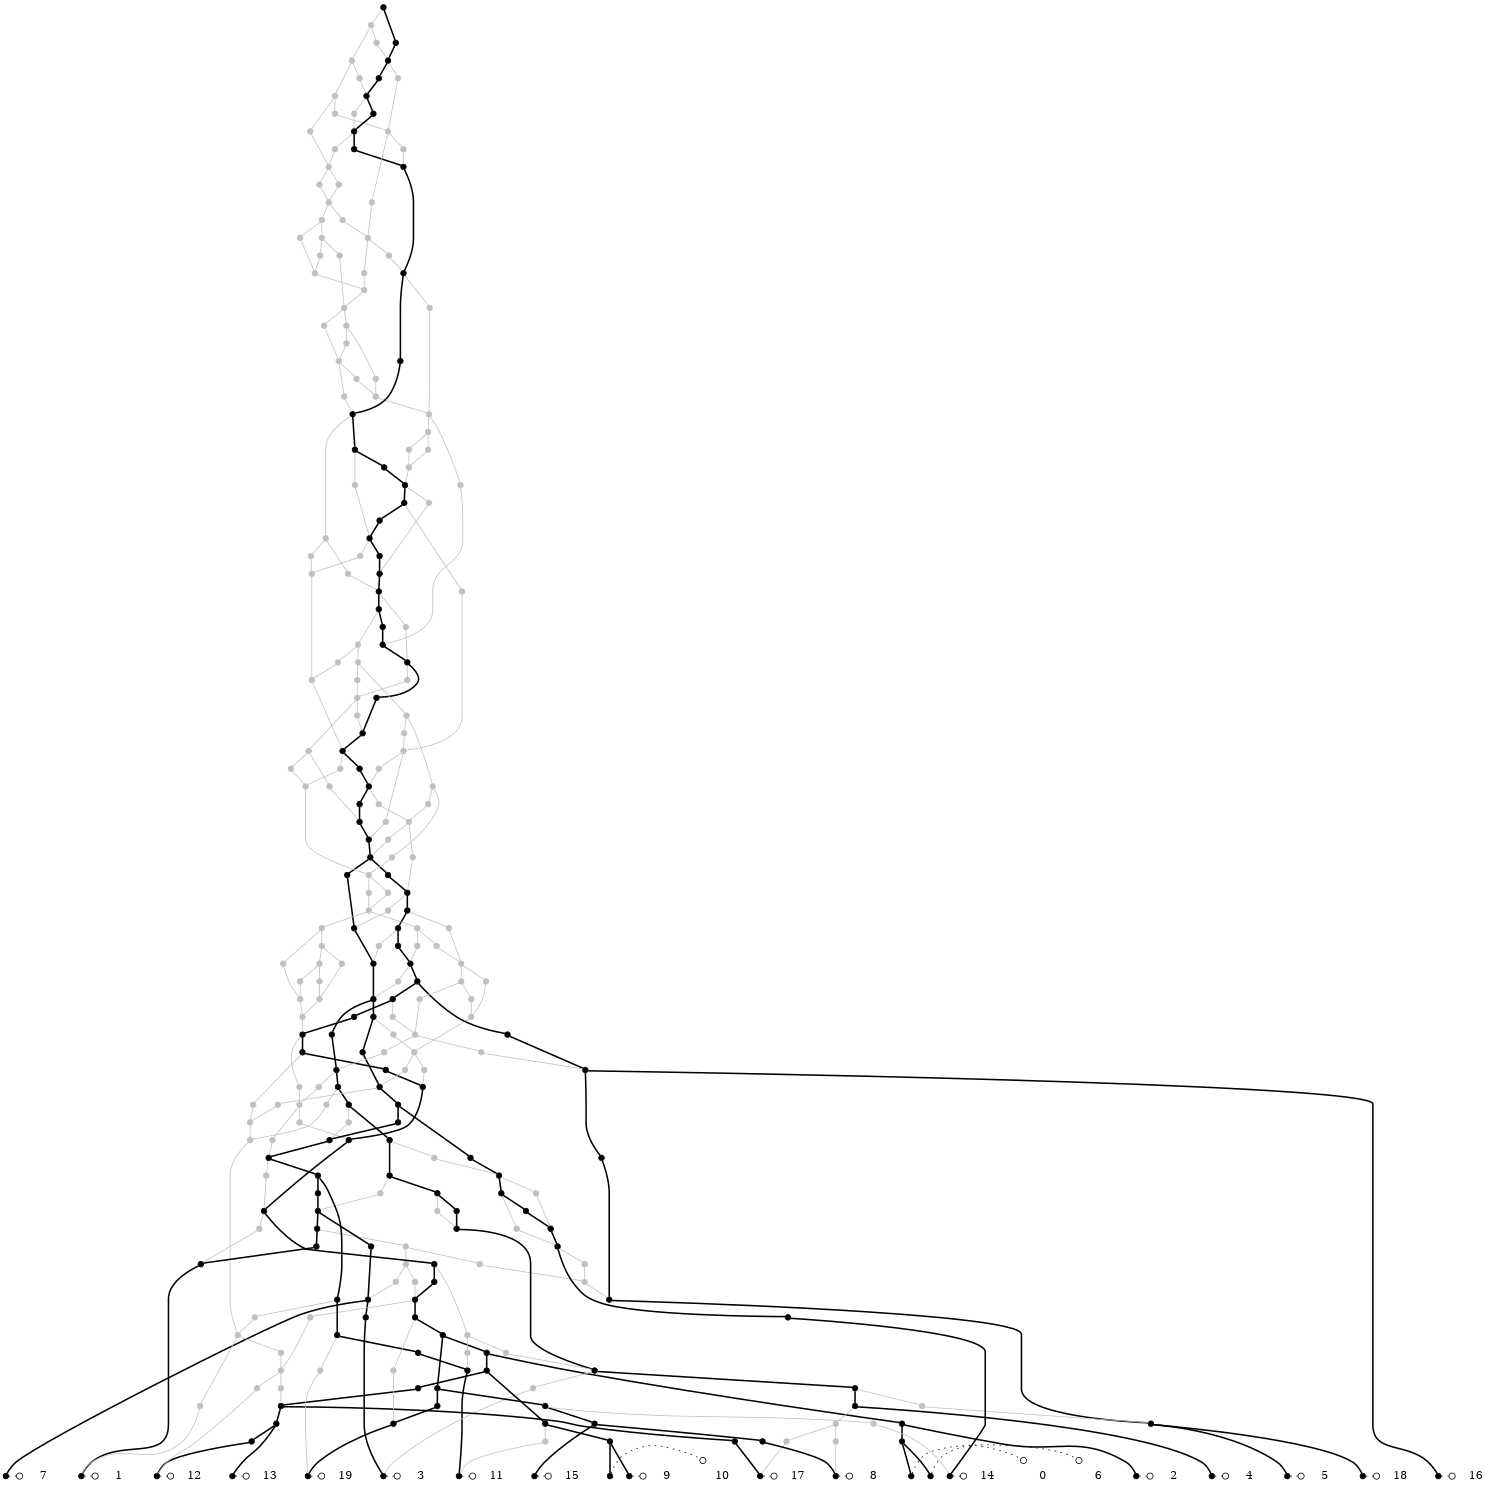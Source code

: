 digraph G {fontsize=5;ranksep=0.02;ratio=fill;size="10,10";
edge[arrowhead=none];
{rank=same;1[shape=point] 2[shape=point] 3[shape=point] 4[shape=point] 5[shape=point] 6[shape=point] 7[shape=point] 8[shape=point] 9[shape=point] 10[shape=point] 11[shape=point] 12[shape=point] 13[shape=point] 14[shape=point] 15[shape=point] 16[shape=point] 17[shape=point] 18[shape=point] 19[shape=point] 20[shape=point] }
1[shape=point,width=0.10,height=0.10]
1->298[style=dotted,arrowhead=odot,arrowsize=1];
298[shape=plaintext,label="0"];
{rank=same; 1;298}
2[shape=point,width=0.10,height=0.10]
2->299[style=dotted,arrowhead=odot,arrowsize=1];
299[shape=plaintext,label="1"];
{rank=same; 2;299}
3[shape=point,width=0.10,height=0.10]
3->300[style=dotted,arrowhead=odot,arrowsize=1];
300[shape=plaintext,label="2"];
{rank=same; 3;300}
4[shape=point,width=0.10,height=0.10]
4->301[style=dotted,arrowhead=odot,arrowsize=1];
301[shape=plaintext,label="3"];
{rank=same; 4;301}
5[shape=point,width=0.10,height=0.10]
5->302[style=dotted,arrowhead=odot,arrowsize=1];
302[shape=plaintext,label="4"];
{rank=same; 5;302}
6[shape=point,width=0.10,height=0.10]
6->303[style=dotted,arrowhead=odot,arrowsize=1];
303[shape=plaintext,label="5"];
{rank=same; 6;303}
7[shape=point,width=0.10,height=0.10]
7->304[style=dotted,arrowhead=odot,arrowsize=1];
304[shape=plaintext,label="6"];
{rank=same; 7;304}
8[shape=point,width=0.10,height=0.10]
8->305[style=dotted,arrowhead=odot,arrowsize=1];
305[shape=plaintext,label="7"];
{rank=same; 8;305}
9[shape=point,width=0.10,height=0.10]
9->306[style=dotted,arrowhead=odot,arrowsize=1];
306[shape=plaintext,label="8"];
{rank=same; 9;306}
10[shape=point,width=0.10,height=0.10]
10->307[style=dotted,arrowhead=odot,arrowsize=1];
307[shape=plaintext,label="9"];
{rank=same; 10;307}
11[shape=point,width=0.10,height=0.10]
11->308[style=dotted,arrowhead=odot,arrowsize=1];
308[shape=plaintext,label="10"];
{rank=same; 11;308}
12[shape=point,width=0.10,height=0.10]
12->309[style=dotted,arrowhead=odot,arrowsize=1];
309[shape=plaintext,label="11"];
{rank=same; 12;309}
13[shape=point,width=0.10,height=0.10]
13->310[style=dotted,arrowhead=odot,arrowsize=1];
310[shape=plaintext,label="12"];
{rank=same; 13;310}
14[shape=point,width=0.10,height=0.10]
14->311[style=dotted,arrowhead=odot,arrowsize=1];
311[shape=plaintext,label="13"];
{rank=same; 14;311}
15[shape=point,width=0.10,height=0.10]
15->312[style=dotted,arrowhead=odot,arrowsize=1];
312[shape=plaintext,label="14"];
{rank=same; 15;312}
16[shape=point,width=0.10,height=0.10]
16->313[style=dotted,arrowhead=odot,arrowsize=1];
313[shape=plaintext,label="15"];
{rank=same; 16;313}
17[shape=point,width=0.10,height=0.10]
17->314[style=dotted,arrowhead=odot,arrowsize=1];
314[shape=plaintext,label="16"];
{rank=same; 17;314}
18[shape=point,width=0.10,height=0.10]
18->315[style=dotted,arrowhead=odot,arrowsize=1];
315[shape=plaintext,label="17"];
{rank=same; 18;315}
19[shape=point,width=0.10,height=0.10]
19->316[style=dotted,arrowhead=odot,arrowsize=1];
316[shape=plaintext,label="18"];
{rank=same; 19;316}
20[shape=point,width=0.10,height=0.10]
20->317[style=dotted,arrowhead=odot,arrowsize=1];
317[shape=plaintext,label="19"];
{rank=same; 20;317}
21[shape=point,width=0.10,height=0.10]
22[shape=point,width=0.10,height=0.10]
23[shape=point,width=0.10,height=0.10,color=gray]
24[shape=point,width=0.10,height=0.10]
25[shape=point,width=0.10,height=0.10,color=gray]
26[shape=point,width=0.10,height=0.10]
27[shape=point,width=0.10,height=0.10,color=gray]
28[shape=point,width=0.10,height=0.10]
29[shape=point,width=0.10,height=0.10,color=gray]
30[shape=point,width=0.10,height=0.10]
31[shape=point,width=0.10,height=0.10,color=gray]
32[shape=point,width=0.10,height=0.10]
33[shape=point,width=0.10,height=0.10,color=gray]
34[shape=point,width=0.10,height=0.10]
35[shape=point,width=0.10,height=0.10]
36[shape=point,width=0.10,height=0.10]
37[shape=point,width=0.10,height=0.10]
38[shape=point,width=0.10,height=0.10]
39[shape=point,width=0.10,height=0.10]
40[shape=point,width=0.10,height=0.10,color=gray]
41[shape=point,width=0.10,height=0.10]
42[shape=point,width=0.10,height=0.10]
43[shape=point,width=0.10,height=0.10,color=gray]
44[shape=point,width=0.10,height=0.10]
45[shape=point,width=0.10,height=0.10,color=gray]
46[shape=point,width=0.10,height=0.10]
47[shape=point,width=0.10,height=0.10,color=gray]
48[shape=point,width=0.10,height=0.10]
49[shape=point,width=0.10,height=0.10,color=gray]
50[shape=point,width=0.10,height=0.10]
51[shape=point,width=0.10,height=0.10]
52[shape=point,width=0.10,height=0.10]
53[shape=point,width=0.10,height=0.10]
54[shape=point,width=0.10,height=0.10]
55[shape=point,width=0.10,height=0.10]
56[shape=point,width=0.10,height=0.10,color=gray]
57[shape=point,width=0.10,height=0.10]
58[shape=point,width=0.10,height=0.10]
59[shape=point,width=0.10,height=0.10]
60[shape=point,width=0.10,height=0.10,color=gray]
61[shape=point,width=0.10,height=0.10]
62[shape=point,width=0.10,height=0.10]
63[shape=point,width=0.10,height=0.10,color=gray]
64[shape=point,width=0.10,height=0.10,color=gray]
65[shape=point,width=0.10,height=0.10]
66[shape=point,width=0.10,height=0.10]
67[shape=point,width=0.10,height=0.10,color=gray]
68[shape=point,width=0.10,height=0.10]
69[shape=point,width=0.10,height=0.10,color=gray]
70[shape=point,width=0.10,height=0.10]
71[shape=point,width=0.10,height=0.10]
72[shape=point,width=0.10,height=0.10,color=gray]
73[shape=point,width=0.10,height=0.10]
74[shape=point,width=0.10,height=0.10]
75[shape=point,width=0.10,height=0.10,color=gray]
76[shape=point,width=0.10,height=0.10,color=gray]
77[shape=point,width=0.10,height=0.10,color=gray]
78[shape=point,width=0.10,height=0.10,color=gray]
79[shape=point,width=0.10,height=0.10,color=gray]
80[shape=point,width=0.10,height=0.10,color=gray]
81[shape=point,width=0.10,height=0.10,color=gray]
82[shape=point,width=0.10,height=0.10]
83[shape=point,width=0.10,height=0.10]
84[shape=point,width=0.10,height=0.10]
85[shape=point,width=0.10,height=0.10,color=gray]
86[shape=point,width=0.10,height=0.10]
87[shape=point,width=0.10,height=0.10,color=gray]
88[shape=point,width=0.10,height=0.10]
89[shape=point,width=0.10,height=0.10,color=gray]
90[shape=point,width=0.10,height=0.10]
91[shape=point,width=0.10,height=0.10]
92[shape=point,width=0.10,height=0.10,color=gray]
93[shape=point,width=0.10,height=0.10,color=gray]
94[shape=point,width=0.10,height=0.10]
95[shape=point,width=0.10,height=0.10]
96[shape=point,width=0.10,height=0.10,color=gray]
97[shape=point,width=0.10,height=0.10]
98[shape=point,width=0.10,height=0.10,color=gray]
99[shape=point,width=0.10,height=0.10,color=gray]
100[shape=point,width=0.10,height=0.10]
101[shape=point,width=0.10,height=0.10,color=gray]
102[shape=point,width=0.10,height=0.10]
103[shape=point,width=0.10,height=0.10,color=gray]
104[shape=point,width=0.10,height=0.10]
105[shape=point,width=0.10,height=0.10]
106[shape=point,width=0.10,height=0.10]
107[shape=point,width=0.10,height=0.10]
108[shape=point,width=0.10,height=0.10]
109[shape=point,width=0.10,height=0.10,color=gray]
110[shape=point,width=0.10,height=0.10,color=gray]
111[shape=point,width=0.10,height=0.10,color=gray]
112[shape=point,width=0.10,height=0.10]
113[shape=point,width=0.10,height=0.10]
114[shape=point,width=0.10,height=0.10,color=gray]
115[shape=point,width=0.10,height=0.10]
116[shape=point,width=0.10,height=0.10]
117[shape=point,width=0.10,height=0.10,color=gray]
118[shape=point,width=0.10,height=0.10]
119[shape=point,width=0.10,height=0.10,color=gray]
120[shape=point,width=0.10,height=0.10]
121[shape=point,width=0.10,height=0.10]
122[shape=point,width=0.10,height=0.10,color=gray]
123[shape=point,width=0.10,height=0.10]
124[shape=point,width=0.10,height=0.10]
125[shape=point,width=0.10,height=0.10]
126[shape=point,width=0.10,height=0.10]
127[shape=point,width=0.10,height=0.10,color=gray]
128[shape=point,width=0.10,height=0.10]
129[shape=point,width=0.10,height=0.10,color=gray]
130[shape=point,width=0.10,height=0.10]
131[shape=point,width=0.10,height=0.10]
132[shape=point,width=0.10,height=0.10,color=gray]
133[shape=point,width=0.10,height=0.10]
134[shape=point,width=0.10,height=0.10,color=gray]
135[shape=point,width=0.10,height=0.10,color=gray]
136[shape=point,width=0.10,height=0.10,color=gray]
137[shape=point,width=0.10,height=0.10]
138[shape=point,width=0.10,height=0.10]
139[shape=point,width=0.10,height=0.10,color=gray]
140[shape=point,width=0.10,height=0.10]
141[shape=point,width=0.10,height=0.10]
142[shape=point,width=0.10,height=0.10,color=gray]
143[shape=point,width=0.10,height=0.10,color=gray]
144[shape=point,width=0.10,height=0.10,color=gray]
145[shape=point,width=0.10,height=0.10,color=gray]
146[shape=point,width=0.10,height=0.10,color=gray]
147[shape=point,width=0.10,height=0.10,color=gray]
148[shape=point,width=0.10,height=0.10,color=gray]
149[shape=point,width=0.10,height=0.10]
150[shape=point,width=0.10,height=0.10,color=gray]
151[shape=point,width=0.10,height=0.10,color=gray]
152[shape=point,width=0.10,height=0.10]
153[shape=point,width=0.10,height=0.10]
154[shape=point,width=0.10,height=0.10]
155[shape=point,width=0.10,height=0.10,color=gray]
156[shape=point,width=0.10,height=0.10,color=gray]
157[shape=point,width=0.10,height=0.10,color=gray]
158[shape=point,width=0.10,height=0.10,color=gray]
159[shape=point,width=0.10,height=0.10]
160[shape=point,width=0.10,height=0.10,color=gray]
161[shape=point,width=0.10,height=0.10,color=gray]
162[shape=point,width=0.10,height=0.10,color=gray]
163[shape=point,width=0.10,height=0.10]
164[shape=point,width=0.10,height=0.10]
165[shape=point,width=0.10,height=0.10,color=gray]
166[shape=point,width=0.10,height=0.10,color=gray]
167[shape=point,width=0.10,height=0.10,color=gray]
168[shape=point,width=0.10,height=0.10,color=gray]
169[shape=point,width=0.10,height=0.10]
170[shape=point,width=0.10,height=0.10,color=gray]
171[shape=point,width=0.10,height=0.10,color=gray]
172[shape=point,width=0.10,height=0.10,color=gray]
173[shape=point,width=0.10,height=0.10,color=gray]
174[shape=point,width=0.10,height=0.10,color=gray]
175[shape=point,width=0.10,height=0.10,color=gray]
176[shape=point,width=0.10,height=0.10]
177[shape=point,width=0.10,height=0.10]
178[shape=point,width=0.10,height=0.10]
179[shape=point,width=0.10,height=0.10,color=gray]
180[shape=point,width=0.10,height=0.10]
181[shape=point,width=0.10,height=0.10,color=gray]
182[shape=point,width=0.10,height=0.10,color=gray]
183[shape=point,width=0.10,height=0.10,color=gray]
184[shape=point,width=0.10,height=0.10,color=gray]
185[shape=point,width=0.10,height=0.10]
186[shape=point,width=0.10,height=0.10,color=gray]
187[shape=point,width=0.10,height=0.10]
188[shape=point,width=0.10,height=0.10]
189[shape=point,width=0.10,height=0.10,color=gray]
190[shape=point,width=0.10,height=0.10,color=gray]
191[shape=point,width=0.10,height=0.10,color=gray]
192[shape=point,width=0.10,height=0.10,color=gray]
193[shape=point,width=0.10,height=0.10]
194[shape=point,width=0.10,height=0.10,color=gray]
195[shape=point,width=0.10,height=0.10,color=gray]
196[shape=point,width=0.10,height=0.10,color=gray]
197[shape=point,width=0.10,height=0.10]
198[shape=point,width=0.10,height=0.10,color=gray]
199[shape=point,width=0.10,height=0.10,color=gray]
200[shape=point,width=0.10,height=0.10]
201[shape=point,width=0.10,height=0.10]
202[shape=point,width=0.10,height=0.10,color=gray]
203[shape=point,width=0.10,height=0.10,color=gray]
204[shape=point,width=0.10,height=0.10,color=gray]
205[shape=point,width=0.10,height=0.10]
206[shape=point,width=0.10,height=0.10,color=gray]
207[shape=point,width=0.10,height=0.10,color=gray]
208[shape=point,width=0.10,height=0.10]
209[shape=point,width=0.10,height=0.10,color=gray]
210[shape=point,width=0.10,height=0.10]
211[shape=point,width=0.10,height=0.10,color=gray]
212[shape=point,width=0.10,height=0.10,color=gray]
213[shape=point,width=0.10,height=0.10,color=gray]
214[shape=point,width=0.10,height=0.10,color=gray]
215[shape=point,width=0.10,height=0.10]
216[shape=point,width=0.10,height=0.10,color=gray]
217[shape=point,width=0.10,height=0.10,color=gray]
218[shape=point,width=0.10,height=0.10,color=gray]
219[shape=point,width=0.10,height=0.10]
220[shape=point,width=0.10,height=0.10,color=gray]
221[shape=point,width=0.10,height=0.10,color=gray]
222[shape=point,width=0.10,height=0.10,color=gray]
223[shape=point,width=0.10,height=0.10]
224[shape=point,width=0.10,height=0.10,color=gray]
225[shape=point,width=0.10,height=0.10,color=gray]
226[shape=point,width=0.10,height=0.10,color=gray]
227[shape=point,width=0.10,height=0.10]
228[shape=point,width=0.10,height=0.10]
229[shape=point,width=0.10,height=0.10]
230[shape=point,width=0.10,height=0.10,color=gray]
231[shape=point,width=0.10,height=0.10,color=gray]
232[shape=point,width=0.10,height=0.10,color=gray]
233[shape=point,width=0.10,height=0.10]
234[shape=point,width=0.10,height=0.10,color=gray]
235[shape=point,width=0.10,height=0.10]
236[shape=point,width=0.10,height=0.10]
237[shape=point,width=0.10,height=0.10,color=gray]
238[shape=point,width=0.10,height=0.10]
239[shape=point,width=0.10,height=0.10]
240[shape=point,width=0.10,height=0.10,color=gray]
241[shape=point,width=0.10,height=0.10]
242[shape=point,width=0.10,height=0.10,color=gray]
243[shape=point,width=0.10,height=0.10,color=gray]
244[shape=point,width=0.10,height=0.10,color=gray]
245[shape=point,width=0.10,height=0.10,color=gray]
246[shape=point,width=0.10,height=0.10,color=gray]
247[shape=point,width=0.10,height=0.10]
248[shape=point,width=0.10,height=0.10]
249[shape=point,width=0.10,height=0.10,color=gray]
250[shape=point,width=0.10,height=0.10,color=gray]
251[shape=point,width=0.10,height=0.10,color=gray]
252[shape=point,width=0.10,height=0.10,color=gray]
253[shape=point,width=0.10,height=0.10]
254[shape=point,width=0.10,height=0.10,color=gray]
255[shape=point,width=0.10,height=0.10]
256[shape=point,width=0.10,height=0.10,color=gray]
257[shape=point,width=0.10,height=0.10,color=gray]
258[shape=point,width=0.10,height=0.10,color=gray]
259[shape=point,width=0.10,height=0.10,color=gray]
260[shape=point,width=0.10,height=0.10,color=gray]
261[shape=point,width=0.10,height=0.10,color=gray]
262[shape=point,width=0.10,height=0.10,color=gray]
263[shape=point,width=0.10,height=0.10,color=gray]
264[shape=point,width=0.10,height=0.10,color=gray]
265[shape=point,width=0.10,height=0.10,color=gray]
266[shape=point,width=0.10,height=0.10,color=gray]
267[shape=point,width=0.10,height=0.10]
268[shape=point,width=0.10,height=0.10,color=gray]
269[shape=point,width=0.10,height=0.10,color=gray]
270[shape=point,width=0.10,height=0.10,color=gray]
271[shape=point,width=0.10,height=0.10,color=gray]
272[shape=point,width=0.10,height=0.10,color=gray]
273[shape=point,width=0.10,height=0.10,color=gray]
274[shape=point,width=0.10,height=0.10,color=gray]
275[shape=point,width=0.10,height=0.10,color=gray]
276[shape=point,width=0.10,height=0.10,color=gray]
277[shape=point,width=0.10,height=0.10,color=gray]
278[shape=point,width=0.10,height=0.10]
279[shape=point,width=0.10,height=0.10,color=gray]
280[shape=point,width=0.10,height=0.10,color=gray]
281[shape=point,width=0.10,height=0.10,color=gray]
282[shape=point,width=0.10,height=0.10,color=gray]
283[shape=point,width=0.10,height=0.10,color=gray]
284[shape=point,width=0.10,height=0.10,color=gray]
285[shape=point,width=0.10,height=0.10,color=gray]
286[shape=point,width=0.10,height=0.10]
287[shape=point,width=0.10,height=0.10]
288[shape=point,width=0.10,height=0.10,color=gray]
289[shape=point,width=0.10,height=0.10]
290[shape=point,width=0.10,height=0.10]
291[shape=point,width=0.10,height=0.10,color=gray]
292[shape=point,width=0.10,height=0.10]
293[shape=point,width=0.10,height=0.10,color=gray]
294[shape=point,width=0.10,height=0.10]
295[shape=point,width=0.10,height=0.10,color=gray]
296[shape=point,width=0.10,height=0.10,color=gray]
297[shape=point,width=0.10,height=0.10]
35 -> 1[style=bold]
71 -> 2[style=bold]
72 -> 2[color=gray]
38 -> 3[style=bold]
28 -> 4[style=bold]
29 -> 4[color=gray]
52 -> 5[style=bold]
37 -> 6[style=bold]
35 -> 7[style=bold]
62 -> 8[style=bold]
24 -> 9[style=bold]
25 -> 9[color=gray]
21 -> 10[style=bold]
21 -> 11[style=bold]
26 -> 12[style=bold]
27 -> 12[color=gray]
32 -> 13[style=bold]
33 -> 13[color=gray]
36 -> 14[style=bold]
44 -> 15[style=bold]
45 -> 15[color=gray]
34 -> 16[style=bold]
70 -> 17[style=bold]
22 -> 18[style=bold]
23 -> 18[color=gray]
37 -> 19[style=bold]
48 -> 20[style=bold]
49 -> 20[color=gray]
30 -> 21[style=bold]
41 -> 22[style=bold]
31 -> 23[color=gray]
34 -> 24[style=bold]
31 -> 25[color=gray]
42 -> 26[style=bold]
43 -> 26[color=gray]
30 -> 27[color=gray]
62 -> 28[style=bold]
65 -> 29[color=gray]
50 -> 30[style=bold]
52 -> 31[color=gray]
36 -> 32[style=bold]
60 -> 33[color=gray]
53 -> 34[style=bold]
38 -> 35[style=bold]
41 -> 36[style=bold]
39 -> 37[style=bold]
40 -> 37[color=gray]
51 -> 38[style=bold]
68 -> 39[style=bold]
69 -> 39[color=gray]
54 -> 40[color=gray]
46 -> 41[style=bold]
47 -> 41[color=gray]
57 -> 42[style=bold]
96 -> 43[color=gray]
82 -> 44[style=bold]
53 -> 45[color=gray]
50 -> 46[style=bold]
60 -> 47[color=gray]
55 -> 48[style=bold]
56 -> 48[color=gray]
57 -> 49[color=gray]
51 -> 50[style=bold]
59 -> 51[style=bold]
54 -> 52[style=bold]
58 -> 53[style=bold]
65 -> 54[style=bold]
58 -> 55[style=bold]
61 -> 56[color=gray]
83 -> 57[style=bold]
59 -> 58[style=bold]
61 -> 59[style=bold]
63 -> 60[color=gray]
64 -> 60[color=gray]
73 -> 61[style=bold]
66 -> 62[style=bold]
67 -> 62[color=gray]
73 -> 63[color=gray]
76 -> 64[color=gray]
91 -> 65[style=bold]
92 -> 65[color=gray]
97 -> 66[style=bold]
81 -> 67[color=gray]
70 -> 68[style=bold]
79 -> 69[color=gray]
80 -> 69[color=gray]
131 -> 70[style=bold]
132 -> 70[color=gray]
84 -> 71[style=bold]
85 -> 71[color=gray]
76 -> 72[color=gray]
74 -> 73[style=bold]
75 -> 73[color=gray]
104 -> 74[style=bold]
81 -> 75[color=gray]
77 -> 76[color=gray]
78 -> 76[color=gray]
83 -> 77[color=gray]
98 -> 78[color=gray]
99 -> 78[color=gray]
82 -> 79[color=gray]
93 -> 80[color=gray]
93 -> 81[color=gray]
86 -> 82[style=bold]
87 -> 82[color=gray]
112 -> 83[style=bold]
94 -> 84[style=bold]
105 -> 85[color=gray]
88 -> 86[style=bold]
89 -> 86[color=gray]
90 -> 87[color=gray]
90 -> 88[style=bold]
95 -> 89[color=gray]
95 -> 90[style=bold]
102 -> 91[style=bold]
103 -> 91[color=gray]
96 -> 92[color=gray]
94 -> 93[color=gray]
97 -> 94[style=bold]
118 -> 95[style=bold]
119 -> 95[color=gray]
104 -> 96[color=gray]
100 -> 97[style=bold]
101 -> 97[color=gray]
124 -> 98[color=gray]
110 -> 99[color=gray]
111 -> 99[color=gray]
112 -> 100[style=bold]
107 -> 101[color=gray]
106 -> 102[style=bold]
106 -> 103[color=gray]
105 -> 104[style=bold]
108 -> 105[style=bold]
109 -> 105[color=gray]
107 -> 106[style=bold]
120 -> 107[style=bold]
113 -> 108[style=bold]
114 -> 108[color=gray]
115 -> 109[color=gray]
128 -> 110[color=gray]
130 -> 111[color=gray]
115 -> 112[style=bold]
126 -> 113[style=bold]
127 -> 113[color=gray]
129 -> 114[color=gray]
116 -> 115[style=bold]
117 -> 115[color=gray]
121 -> 116[style=bold]
122 -> 116[color=gray]
129 -> 117[color=gray]
125 -> 118[style=bold]
120 -> 119[color=gray]
123 -> 120[style=bold]
125 -> 121[style=bold]
123 -> 122[color=gray]
124 -> 123[style=bold]
137 -> 124[style=bold]
130 -> 125[style=bold]
128 -> 126[style=bold]
143 -> 127[color=gray]
140 -> 128[style=bold]
135 -> 129[color=gray]
136 -> 129[color=gray]
133 -> 130[style=bold]
134 -> 130[color=gray]
154 -> 131[style=bold]
144 -> 132[color=gray]
149 -> 133[style=bold]
143 -> 134[color=gray]
140 -> 135[color=gray]
137 -> 136[color=gray]
138 -> 137[style=bold]
139 -> 137[color=gray]
152 -> 138[style=bold]
144 -> 139[color=gray]
141 -> 140[style=bold]
142 -> 140[color=gray]
153 -> 141[style=bold]
147 -> 142[color=gray]
148 -> 142[color=gray]
145 -> 143[color=gray]
146 -> 143[color=gray]
150 -> 144[color=gray]
151 -> 144[color=gray]
155 -> 145[color=gray]
156 -> 145[color=gray]
149 -> 146[color=gray]
166 -> 147[color=gray]
167 -> 147[color=gray]
157 -> 148[color=gray]
158 -> 148[color=gray]
152 -> 149[style=bold]
153 -> 150[color=gray]
161 -> 151[color=gray]
159 -> 152[style=bold]
160 -> 152[color=gray]
154 -> 153[style=bold]
163 -> 154[style=bold]
162 -> 155[color=gray]
161 -> 156[color=gray]
168 -> 157[color=gray]
175 -> 158[color=gray]
164 -> 159[style=bold]
165 -> 159[color=gray]
163 -> 160[color=gray]
162 -> 161[color=gray]
172 -> 162[color=gray]
173 -> 162[color=gray]
169 -> 163[style=bold]
170 -> 163[color=gray]
178 -> 164[style=bold]
179 -> 164[color=gray]
176 -> 165[color=gray]
171 -> 166[color=gray]
168 -> 167[color=gray]
171 -> 168[color=gray]
176 -> 169[style=bold]
174 -> 170[color=gray]
175 -> 171[color=gray]
174 -> 172[color=gray]
177 -> 173[color=gray]
181 -> 174[color=gray]
181 -> 175[color=gray]
177 -> 176[style=bold]
180 -> 177[style=bold]
187 -> 178[style=bold]
180 -> 179[color=gray]
185 -> 180[style=bold]
186 -> 180[color=gray]
182 -> 181[color=gray]
183 -> 181[color=gray]
184 -> 182[color=gray]
184 -> 183[color=gray]
195 -> 184[color=gray]
196 -> 184[color=gray]
187 -> 185[style=bold]
190 -> 186[color=gray]
188 -> 187[style=bold]
189 -> 187[color=gray]
193 -> 188[style=bold]
194 -> 188[color=gray]
190 -> 189[color=gray]
191 -> 190[color=gray]
192 -> 190[color=gray]
199 -> 191[color=gray]
200 -> 192[color=gray]
197 -> 193[style=bold]
198 -> 193[color=gray]
206 -> 194[color=gray]
203 -> 195[color=gray]
204 -> 195[color=gray]
199 -> 196[color=gray]
200 -> 197[style=bold]
207 -> 198[color=gray]
218 -> 199[color=gray]
201 -> 200[style=bold]
202 -> 200[color=gray]
205 -> 201[style=bold]
206 -> 202[color=gray]
207 -> 203[color=gray]
205 -> 204[color=gray]
208 -> 205[style=bold]
209 -> 205[color=gray]
216 -> 206[color=gray]
217 -> 206[color=gray]
212 -> 207[color=gray]
210 -> 208[style=bold]
211 -> 208[color=gray]
221 -> 209[color=gray]
222 -> 209[color=gray]
215 -> 210[style=bold]
212 -> 211[color=gray]
213 -> 212[color=gray]
214 -> 212[color=gray]
215 -> 213[color=gray]
225 -> 214[color=gray]
219 -> 215[style=bold]
220 -> 215[color=gray]
238 -> 216[color=gray]
218 -> 217[color=gray]
225 -> 218[color=gray]
223 -> 219[style=bold]
224 -> 219[color=gray]
228 -> 220[color=gray]
226 -> 221[color=gray]
231 -> 222[color=gray]
232 -> 222[color=gray]
227 -> 223[style=bold]
246 -> 224[color=gray]
226 -> 225[color=gray]
227 -> 226[color=gray]
228 -> 227[style=bold]
229 -> 228[style=bold]
230 -> 228[color=gray]
233 -> 229[style=bold]
234 -> 229[color=gray]
240 -> 230[color=gray]
235 -> 231[color=gray]
240 -> 232[color=gray]
235 -> 233[style=bold]
239 -> 234[color=gray]
236 -> 235[style=bold]
237 -> 235[color=gray]
238 -> 236[style=bold]
247 -> 237[color=gray]
239 -> 238[style=bold]
241 -> 239[style=bold]
242 -> 239[color=gray]
248 -> 240[color=gray]
247 -> 241[style=bold]
243 -> 242[color=gray]
244 -> 242[color=gray]
245 -> 243[color=gray]
245 -> 244[color=gray]
246 -> 245[color=gray]
249 -> 246[color=gray]
250 -> 246[color=gray]
248 -> 247[style=bold]
253 -> 248[style=bold]
254 -> 248[color=gray]
251 -> 249[color=gray]
252 -> 249[color=gray]
255 -> 250[color=gray]
259 -> 251[color=gray]
256 -> 252[color=gray]
255 -> 253[style=bold]
256 -> 254[color=gray]
267 -> 255[style=bold]
268 -> 255[color=gray]
257 -> 256[color=gray]
258 -> 256[color=gray]
260 -> 257[color=gray]
259 -> 258[color=gray]
260 -> 259[color=gray]
261 -> 260[color=gray]
262 -> 260[color=gray]
263 -> 261[color=gray]
264 -> 261[color=gray]
269 -> 262[color=gray]
270 -> 263[color=gray]
265 -> 264[color=gray]
266 -> 264[color=gray]
273 -> 265[color=gray]
269 -> 266[color=gray]
278 -> 267[style=bold]
279 -> 267[color=gray]
270 -> 268[color=gray]
273 -> 269[color=gray]
271 -> 270[color=gray]
272 -> 270[color=gray]
274 -> 271[color=gray]
280 -> 272[color=gray]
274 -> 273[color=gray]
275 -> 274[color=gray]
276 -> 274[color=gray]
277 -> 275[color=gray]
277 -> 276[color=gray]
283 -> 277[color=gray]
284 -> 277[color=gray]
286 -> 278[style=bold]
280 -> 279[color=gray]
281 -> 280[color=gray]
282 -> 280[color=gray]
292 -> 281[color=gray]
285 -> 282[color=gray]
286 -> 283[color=gray]
285 -> 284[color=gray]
293 -> 285[color=gray]
287 -> 286[style=bold]
288 -> 286[color=gray]
289 -> 287[style=bold]
289 -> 288[color=gray]
290 -> 289[style=bold]
291 -> 289[color=gray]
292 -> 290[style=bold]
293 -> 291[color=gray]
294 -> 292[style=bold]
295 -> 292[color=gray]
296 -> 293[color=gray]
297 -> 294[style=bold]
296 -> 295[color=gray]
297 -> 296[color=gray]
}
